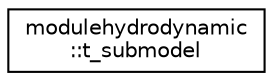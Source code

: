 digraph "Graphical Class Hierarchy"
{
 // LATEX_PDF_SIZE
  edge [fontname="Helvetica",fontsize="10",labelfontname="Helvetica",labelfontsize="10"];
  node [fontname="Helvetica",fontsize="10",shape=record];
  rankdir="LR";
  Node0 [label="modulehydrodynamic\l::t_submodel",height=0.2,width=0.4,color="black", fillcolor="white", style="filled",URL="$structmodulehydrodynamic_1_1t__submodel.html",tooltip=" "];
}
